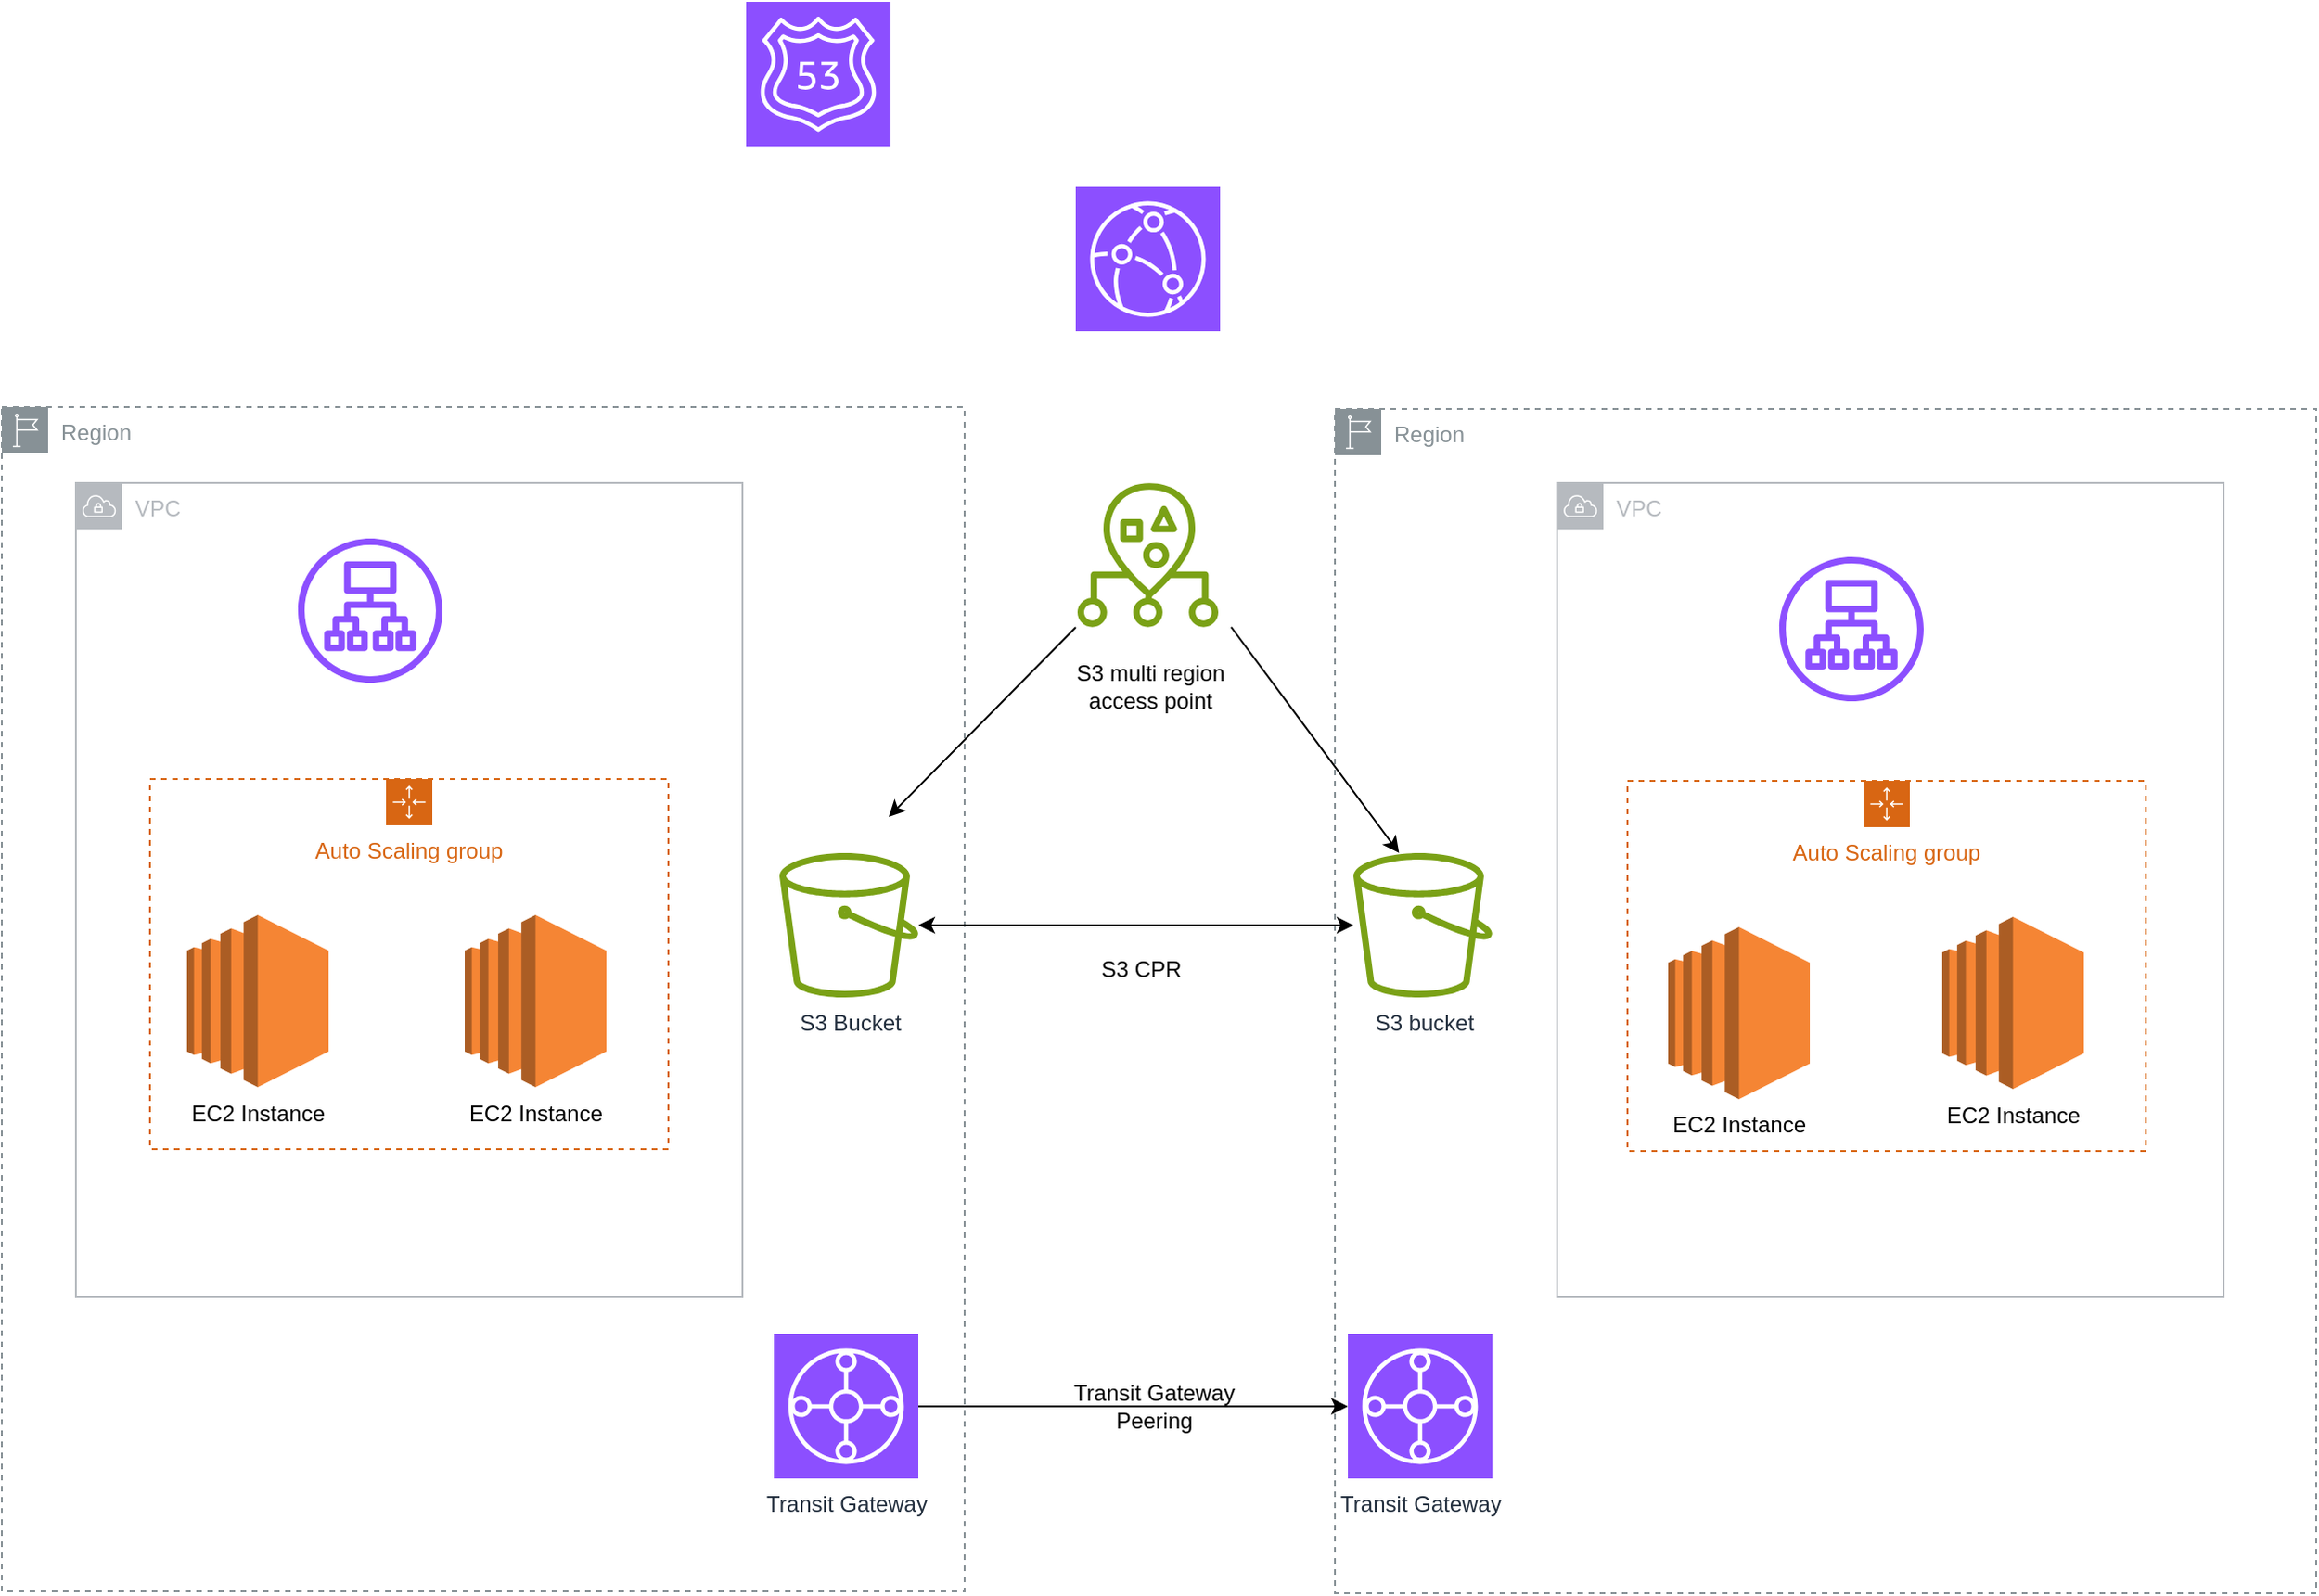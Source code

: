 <mxfile version="23.0.2" type="github">
  <diagram name="Page-1" id="yJP06izvK32M2zYXWGLj">
    <mxGraphModel dx="1434" dy="772" grid="1" gridSize="10" guides="1" tooltips="1" connect="1" arrows="1" fold="1" page="1" pageScale="1" pageWidth="1169" pageHeight="827" math="0" shadow="0">
      <root>
        <mxCell id="0" />
        <mxCell id="1" parent="0" />
        <mxCell id="CLSTLbRd8MkRC8ccG9wd-35" value="" style="sketch=0;points=[[0,0,0],[0.25,0,0],[0.5,0,0],[0.75,0,0],[1,0,0],[0,1,0],[0.25,1,0],[0.5,1,0],[0.75,1,0],[1,1,0],[0,0.25,0],[0,0.5,0],[0,0.75,0],[1,0.25,0],[1,0.5,0],[1,0.75,0]];outlineConnect=0;fontColor=#232F3E;fillColor=#8C4FFF;strokeColor=#ffffff;dashed=0;verticalLabelPosition=bottom;verticalAlign=top;align=center;html=1;fontSize=12;fontStyle=0;aspect=fixed;shape=mxgraph.aws4.resourceIcon;resIcon=mxgraph.aws4.route_53;" parent="1" vertex="1">
          <mxGeometry x="402" y="60" width="78" height="78" as="geometry" />
        </mxCell>
        <mxCell id="CLSTLbRd8MkRC8ccG9wd-36" value="" style="sketch=0;points=[[0,0,0],[0.25,0,0],[0.5,0,0],[0.75,0,0],[1,0,0],[0,1,0],[0.25,1,0],[0.5,1,0],[0.75,1,0],[1,1,0],[0,0.25,0],[0,0.5,0],[0,0.75,0],[1,0.25,0],[1,0.5,0],[1,0.75,0]];outlineConnect=0;fontColor=#232F3E;fillColor=#8C4FFF;strokeColor=#ffffff;dashed=0;verticalLabelPosition=bottom;verticalAlign=top;align=center;html=1;fontSize=12;fontStyle=0;aspect=fixed;shape=mxgraph.aws4.resourceIcon;resIcon=mxgraph.aws4.cloudfront;" parent="1" vertex="1">
          <mxGeometry x="580" y="160" width="78" height="78" as="geometry" />
        </mxCell>
        <mxCell id="CLSTLbRd8MkRC8ccG9wd-37" value="Region" style="sketch=0;outlineConnect=0;gradientColor=none;html=1;whiteSpace=wrap;fontSize=12;fontStyle=0;shape=mxgraph.aws4.group;grIcon=mxgraph.aws4.group_region;strokeColor=#879196;fillColor=none;verticalAlign=top;align=left;spacingLeft=30;fontColor=#879196;dashed=1;" parent="1" vertex="1">
          <mxGeometry y="279" width="520" height="640" as="geometry" />
        </mxCell>
        <mxCell id="CLSTLbRd8MkRC8ccG9wd-38" value="Region" style="sketch=0;outlineConnect=0;gradientColor=none;html=1;whiteSpace=wrap;fontSize=12;fontStyle=0;shape=mxgraph.aws4.group;grIcon=mxgraph.aws4.group_region;strokeColor=#879196;fillColor=none;verticalAlign=top;align=left;spacingLeft=30;fontColor=#879196;dashed=1;" parent="1" vertex="1">
          <mxGeometry x="720" y="280" width="530" height="640" as="geometry" />
        </mxCell>
        <mxCell id="CLSTLbRd8MkRC8ccG9wd-39" value="VPC" style="sketch=0;outlineConnect=0;gradientColor=none;html=1;whiteSpace=wrap;fontSize=12;fontStyle=0;shape=mxgraph.aws4.group;grIcon=mxgraph.aws4.group_vpc;strokeColor=#B6BABF;fillColor=none;verticalAlign=top;align=left;spacingLeft=30;fontColor=#B6BABF;dashed=0;" parent="1" vertex="1">
          <mxGeometry x="40" y="320" width="360" height="440" as="geometry" />
        </mxCell>
        <mxCell id="CLSTLbRd8MkRC8ccG9wd-40" value="VPC" style="sketch=0;outlineConnect=0;gradientColor=none;html=1;whiteSpace=wrap;fontSize=12;fontStyle=0;shape=mxgraph.aws4.group;grIcon=mxgraph.aws4.group_vpc;strokeColor=#B6BABF;fillColor=none;verticalAlign=top;align=left;spacingLeft=30;fontColor=#B6BABF;dashed=0;" parent="1" vertex="1">
          <mxGeometry x="840" y="320" width="360" height="440" as="geometry" />
        </mxCell>
        <mxCell id="CLSTLbRd8MkRC8ccG9wd-41" value="" style="sketch=0;outlineConnect=0;fontColor=#232F3E;gradientColor=none;fillColor=#8C4FFF;strokeColor=none;dashed=0;verticalLabelPosition=bottom;verticalAlign=top;align=center;html=1;fontSize=12;fontStyle=0;aspect=fixed;pointerEvents=1;shape=mxgraph.aws4.application_load_balancer;" parent="1" vertex="1">
          <mxGeometry x="160" y="350" width="78" height="78" as="geometry" />
        </mxCell>
        <mxCell id="CLSTLbRd8MkRC8ccG9wd-42" value="" style="sketch=0;outlineConnect=0;fontColor=#232F3E;gradientColor=none;fillColor=#8C4FFF;strokeColor=none;dashed=0;verticalLabelPosition=bottom;verticalAlign=top;align=center;html=1;fontSize=12;fontStyle=0;aspect=fixed;pointerEvents=1;shape=mxgraph.aws4.application_load_balancer;" parent="1" vertex="1">
          <mxGeometry x="960" y="360" width="78" height="78" as="geometry" />
        </mxCell>
        <mxCell id="CLSTLbRd8MkRC8ccG9wd-43" value="Auto Scaling group" style="points=[[0,0],[0.25,0],[0.5,0],[0.75,0],[1,0],[1,0.25],[1,0.5],[1,0.75],[1,1],[0.75,1],[0.5,1],[0.25,1],[0,1],[0,0.75],[0,0.5],[0,0.25]];outlineConnect=0;gradientColor=none;html=1;whiteSpace=wrap;fontSize=12;fontStyle=0;container=1;pointerEvents=0;collapsible=0;recursiveResize=0;shape=mxgraph.aws4.groupCenter;grIcon=mxgraph.aws4.group_auto_scaling_group;grStroke=1;strokeColor=#D86613;fillColor=none;verticalAlign=top;align=center;fontColor=#D86613;dashed=1;spacingTop=25;" parent="1" vertex="1">
          <mxGeometry x="80" y="480" width="280" height="200" as="geometry" />
        </mxCell>
        <mxCell id="LTgmbg8OwqLArLhdoxDF-13" value="EC2 Instance" style="outlineConnect=0;dashed=0;verticalLabelPosition=bottom;verticalAlign=top;align=center;html=1;shape=mxgraph.aws3.ec2;fillColor=#F58534;gradientColor=none;" vertex="1" parent="CLSTLbRd8MkRC8ccG9wd-43">
          <mxGeometry x="170" y="73.5" width="76.5" height="93" as="geometry" />
        </mxCell>
        <mxCell id="LTgmbg8OwqLArLhdoxDF-1" value="S3 Bucket" style="sketch=0;outlineConnect=0;fontColor=#232F3E;gradientColor=none;fillColor=#7AA116;strokeColor=none;dashed=0;verticalLabelPosition=bottom;verticalAlign=top;align=center;html=1;fontSize=12;fontStyle=0;aspect=fixed;pointerEvents=1;shape=mxgraph.aws4.bucket;" vertex="1" parent="1">
          <mxGeometry x="420" y="520" width="75" height="78" as="geometry" />
        </mxCell>
        <mxCell id="LTgmbg8OwqLArLhdoxDF-2" value="S3 bucket" style="sketch=0;outlineConnect=0;fontColor=#232F3E;gradientColor=none;fillColor=#7AA116;strokeColor=none;dashed=0;verticalLabelPosition=bottom;verticalAlign=top;align=center;html=1;fontSize=12;fontStyle=0;aspect=fixed;pointerEvents=1;shape=mxgraph.aws4.bucket;" vertex="1" parent="1">
          <mxGeometry x="730" y="520" width="75" height="78" as="geometry" />
        </mxCell>
        <mxCell id="LTgmbg8OwqLArLhdoxDF-3" value="" style="sketch=0;outlineConnect=0;fontColor=#232F3E;gradientColor=none;fillColor=#7AA116;strokeColor=none;dashed=0;verticalLabelPosition=bottom;verticalAlign=top;align=center;html=1;fontSize=12;fontStyle=0;aspect=fixed;pointerEvents=1;shape=mxgraph.aws4.s3_multi_region_access_points;" vertex="1" parent="1">
          <mxGeometry x="581" y="320" width="76" height="78" as="geometry" />
        </mxCell>
        <mxCell id="LTgmbg8OwqLArLhdoxDF-4" value="S3 multi region&lt;br&gt;access point" style="text;html=1;align=center;verticalAlign=middle;resizable=0;points=[];autosize=1;strokeColor=none;fillColor=none;" vertex="1" parent="1">
          <mxGeometry x="570" y="410" width="100" height="40" as="geometry" />
        </mxCell>
        <mxCell id="LTgmbg8OwqLArLhdoxDF-7" value="" style="endArrow=classic;html=1;rounded=0;" edge="1" parent="1">
          <mxGeometry width="50" height="50" relative="1" as="geometry">
            <mxPoint x="580" y="397.997" as="sourcePoint" />
            <mxPoint x="479" y="500.45" as="targetPoint" />
          </mxGeometry>
        </mxCell>
        <mxCell id="LTgmbg8OwqLArLhdoxDF-8" value="" style="endArrow=classic;startArrow=classic;html=1;rounded=0;" edge="1" parent="1" source="LTgmbg8OwqLArLhdoxDF-1" target="LTgmbg8OwqLArLhdoxDF-2">
          <mxGeometry width="50" height="50" relative="1" as="geometry">
            <mxPoint x="535" y="584" as="sourcePoint" />
            <mxPoint x="585" y="534" as="targetPoint" />
          </mxGeometry>
        </mxCell>
        <mxCell id="LTgmbg8OwqLArLhdoxDF-9" value="S3 CPR" style="text;html=1;align=center;verticalAlign=middle;resizable=0;points=[];autosize=1;strokeColor=none;fillColor=none;" vertex="1" parent="1">
          <mxGeometry x="580" y="568" width="70" height="30" as="geometry" />
        </mxCell>
        <mxCell id="LTgmbg8OwqLArLhdoxDF-10" value="" style="edgeStyle=none;orthogonalLoop=1;jettySize=auto;html=1;rounded=0;" edge="1" parent="1">
          <mxGeometry width="100" relative="1" as="geometry">
            <mxPoint x="664.001" y="397.884" as="sourcePoint" />
            <mxPoint x="754.673" y="520" as="targetPoint" />
            <Array as="points" />
          </mxGeometry>
        </mxCell>
        <mxCell id="LTgmbg8OwqLArLhdoxDF-12" value="EC2 Instance" style="outlineConnect=0;dashed=0;verticalLabelPosition=bottom;verticalAlign=top;align=center;html=1;shape=mxgraph.aws3.ec2;fillColor=#F58534;gradientColor=none;" vertex="1" parent="1">
          <mxGeometry x="100" y="553.5" width="76.5" height="93" as="geometry" />
        </mxCell>
        <mxCell id="LTgmbg8OwqLArLhdoxDF-14" value="Auto Scaling group" style="points=[[0,0],[0.25,0],[0.5,0],[0.75,0],[1,0],[1,0.25],[1,0.5],[1,0.75],[1,1],[0.75,1],[0.5,1],[0.25,1],[0,1],[0,0.75],[0,0.5],[0,0.25]];outlineConnect=0;gradientColor=none;html=1;whiteSpace=wrap;fontSize=12;fontStyle=0;container=1;pointerEvents=0;collapsible=0;recursiveResize=0;shape=mxgraph.aws4.groupCenter;grIcon=mxgraph.aws4.group_auto_scaling_group;grStroke=1;strokeColor=#D86613;fillColor=none;verticalAlign=top;align=center;fontColor=#D86613;dashed=1;spacingTop=25;" vertex="1" parent="1">
          <mxGeometry x="878" y="481" width="280" height="200" as="geometry" />
        </mxCell>
        <mxCell id="LTgmbg8OwqLArLhdoxDF-15" value="EC2 Instance" style="outlineConnect=0;dashed=0;verticalLabelPosition=bottom;verticalAlign=top;align=center;html=1;shape=mxgraph.aws3.ec2;fillColor=#F58534;gradientColor=none;" vertex="1" parent="LTgmbg8OwqLArLhdoxDF-14">
          <mxGeometry x="170" y="73.5" width="76.5" height="93" as="geometry" />
        </mxCell>
        <mxCell id="LTgmbg8OwqLArLhdoxDF-16" value="EC2 Instance" style="outlineConnect=0;dashed=0;verticalLabelPosition=bottom;verticalAlign=top;align=center;html=1;shape=mxgraph.aws3.ec2;fillColor=#F58534;gradientColor=none;" vertex="1" parent="1">
          <mxGeometry x="900" y="560" width="76.5" height="93" as="geometry" />
        </mxCell>
        <mxCell id="LTgmbg8OwqLArLhdoxDF-20" value="" style="edgeStyle=orthogonalEdgeStyle;rounded=0;orthogonalLoop=1;jettySize=auto;html=1;" edge="1" parent="1" source="LTgmbg8OwqLArLhdoxDF-17" target="LTgmbg8OwqLArLhdoxDF-18">
          <mxGeometry relative="1" as="geometry">
            <mxPoint x="574" y="819" as="targetPoint" />
          </mxGeometry>
        </mxCell>
        <mxCell id="LTgmbg8OwqLArLhdoxDF-17" value="Transit Gateway" style="sketch=0;points=[[0,0,0],[0.25,0,0],[0.5,0,0],[0.75,0,0],[1,0,0],[0,1,0],[0.25,1,0],[0.5,1,0],[0.75,1,0],[1,1,0],[0,0.25,0],[0,0.5,0],[0,0.75,0],[1,0.25,0],[1,0.5,0],[1,0.75,0]];outlineConnect=0;fontColor=#232F3E;fillColor=#8C4FFF;strokeColor=#ffffff;dashed=0;verticalLabelPosition=bottom;verticalAlign=top;align=center;html=1;fontSize=12;fontStyle=0;aspect=fixed;shape=mxgraph.aws4.resourceIcon;resIcon=mxgraph.aws4.transit_gateway;" vertex="1" parent="1">
          <mxGeometry x="417" y="780" width="78" height="78" as="geometry" />
        </mxCell>
        <mxCell id="LTgmbg8OwqLArLhdoxDF-18" value="Transit Gateway" style="sketch=0;points=[[0,0,0],[0.25,0,0],[0.5,0,0],[0.75,0,0],[1,0,0],[0,1,0],[0.25,1,0],[0.5,1,0],[0.75,1,0],[1,1,0],[0,0.25,0],[0,0.5,0],[0,0.75,0],[1,0.25,0],[1,0.5,0],[1,0.75,0]];outlineConnect=0;fontColor=#232F3E;fillColor=#8C4FFF;strokeColor=#ffffff;dashed=0;verticalLabelPosition=bottom;verticalAlign=top;align=center;html=1;fontSize=12;fontStyle=0;aspect=fixed;shape=mxgraph.aws4.resourceIcon;resIcon=mxgraph.aws4.transit_gateway;" vertex="1" parent="1">
          <mxGeometry x="727" y="780" width="78" height="78" as="geometry" />
        </mxCell>
        <mxCell id="LTgmbg8OwqLArLhdoxDF-21" value="Transit Gateway&lt;br&gt;Peering" style="text;html=1;align=center;verticalAlign=middle;resizable=0;points=[];autosize=1;strokeColor=none;fillColor=none;" vertex="1" parent="1">
          <mxGeometry x="567" y="799" width="110" height="40" as="geometry" />
        </mxCell>
      </root>
    </mxGraphModel>
  </diagram>
</mxfile>

